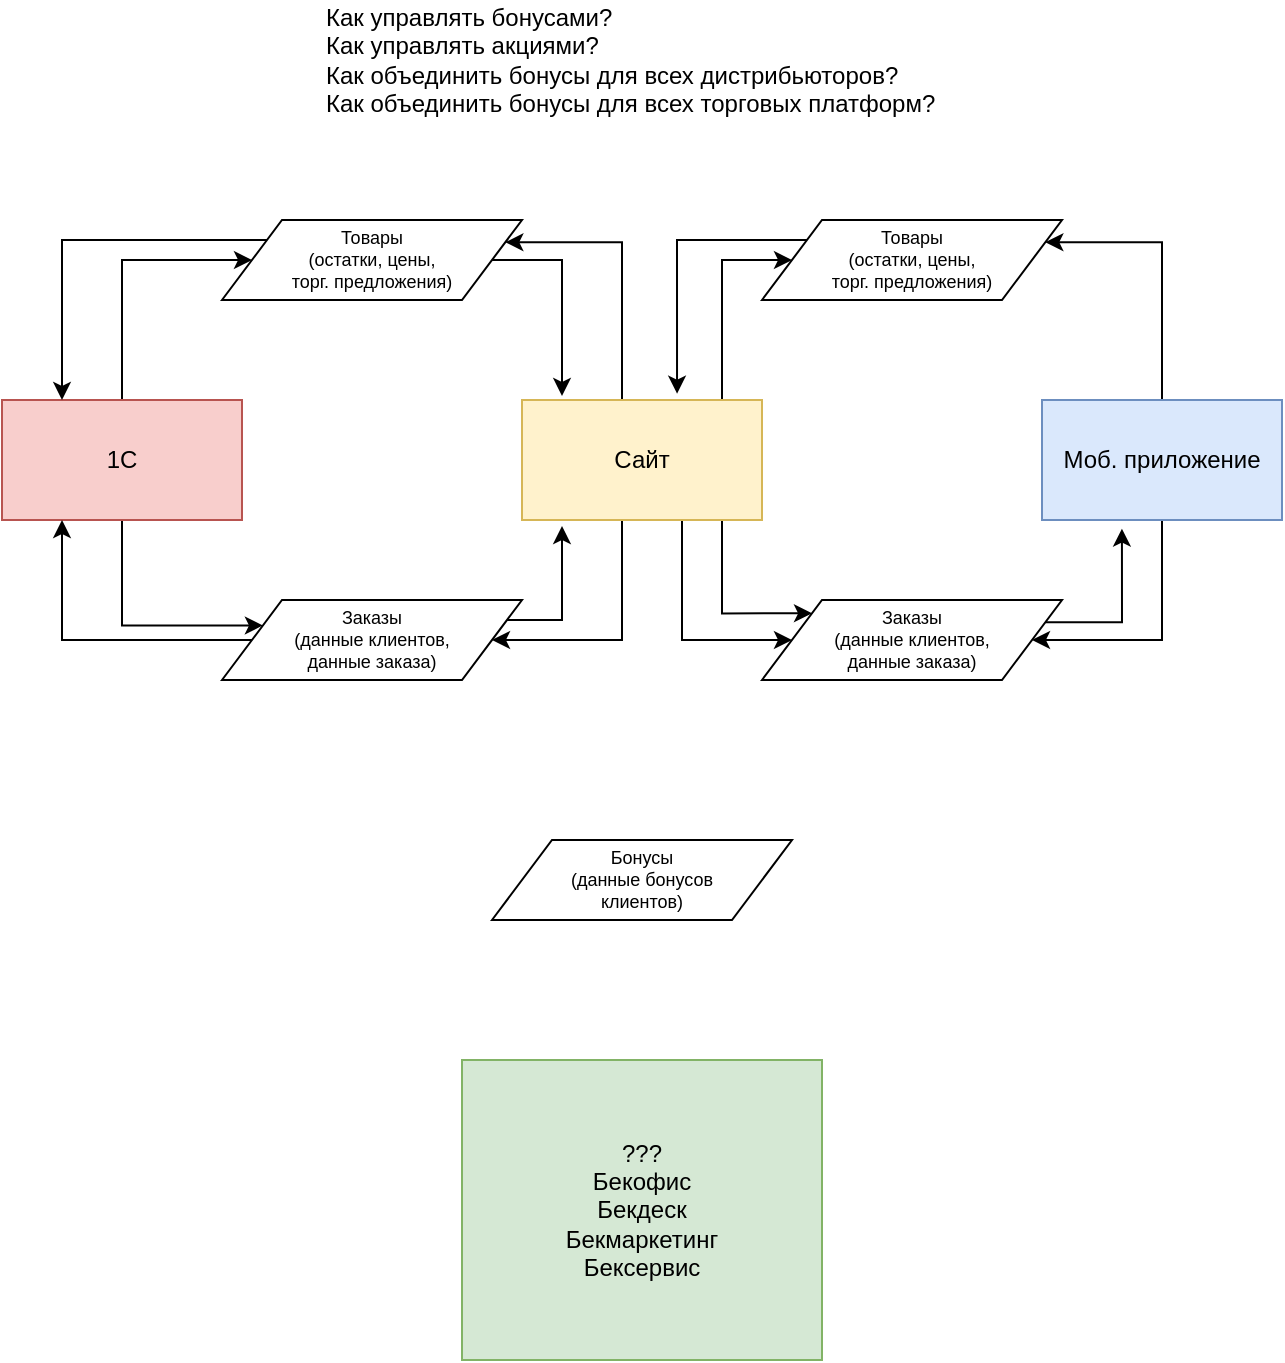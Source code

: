 <mxfile version="12.9.11" type="github">
  <diagram id="prtHgNgQTEPvFCAcTncT" name="Page-1">
    <mxGraphModel dx="1185" dy="1804" grid="1" gridSize="10" guides="1" tooltips="1" connect="1" arrows="1" fold="1" page="1" pageScale="1" pageWidth="827" pageHeight="1169" math="0" shadow="0">
      <root>
        <mxCell id="0" />
        <mxCell id="1" parent="0" />
        <mxCell id="5-2qtGXvS5xHU3MuhLib-24" value="" style="edgeStyle=orthogonalEdgeStyle;rounded=0;orthogonalLoop=1;jettySize=auto;html=1;fontSize=9;entryX=0;entryY=0.5;entryDx=0;entryDy=0;" edge="1" parent="1" source="5-2qtGXvS5xHU3MuhLib-1" target="5-2qtGXvS5xHU3MuhLib-8">
          <mxGeometry relative="1" as="geometry">
            <mxPoint x="200" y="40.0" as="targetPoint" />
            <Array as="points">
              <mxPoint x="200" y="50" />
            </Array>
          </mxGeometry>
        </mxCell>
        <mxCell id="5-2qtGXvS5xHU3MuhLib-26" value="" style="edgeStyle=orthogonalEdgeStyle;rounded=0;orthogonalLoop=1;jettySize=auto;html=1;fontSize=9;entryX=0;entryY=0.25;entryDx=0;entryDy=0;" edge="1" parent="1" source="5-2qtGXvS5xHU3MuhLib-1" target="5-2qtGXvS5xHU3MuhLib-9">
          <mxGeometry relative="1" as="geometry">
            <mxPoint x="200" y="260" as="targetPoint" />
            <Array as="points">
              <mxPoint x="200" y="233" />
            </Array>
          </mxGeometry>
        </mxCell>
        <mxCell id="5-2qtGXvS5xHU3MuhLib-1" value="1C" style="rounded=0;whiteSpace=wrap;html=1;fillColor=#f8cecc;strokeColor=#b85450;" vertex="1" parent="1">
          <mxGeometry x="140" y="120" width="120" height="60" as="geometry" />
        </mxCell>
        <mxCell id="5-2qtGXvS5xHU3MuhLib-16" value="" style="edgeStyle=orthogonalEdgeStyle;rounded=0;orthogonalLoop=1;jettySize=auto;html=1;fontSize=9;entryX=1;entryY=0.25;entryDx=0;entryDy=0;" edge="1" parent="1" source="5-2qtGXvS5xHU3MuhLib-3" target="5-2qtGXvS5xHU3MuhLib-8">
          <mxGeometry relative="1" as="geometry">
            <mxPoint x="440" y="30" as="targetPoint" />
            <Array as="points">
              <mxPoint x="450" y="41" />
            </Array>
          </mxGeometry>
        </mxCell>
        <mxCell id="5-2qtGXvS5xHU3MuhLib-32" value="" style="edgeStyle=orthogonalEdgeStyle;rounded=0;orthogonalLoop=1;jettySize=auto;html=1;fontSize=9;entryX=1;entryY=0.5;entryDx=0;entryDy=0;" edge="1" parent="1" source="5-2qtGXvS5xHU3MuhLib-3" target="5-2qtGXvS5xHU3MuhLib-9">
          <mxGeometry relative="1" as="geometry">
            <mxPoint x="450" y="260" as="targetPoint" />
            <Array as="points">
              <mxPoint x="450" y="240" />
            </Array>
          </mxGeometry>
        </mxCell>
        <mxCell id="5-2qtGXvS5xHU3MuhLib-46" value="" style="edgeStyle=orthogonalEdgeStyle;rounded=0;orthogonalLoop=1;jettySize=auto;html=1;fontSize=12;entryX=0;entryY=0.5;entryDx=0;entryDy=0;" edge="1" parent="1" source="5-2qtGXvS5xHU3MuhLib-3" target="5-2qtGXvS5xHU3MuhLib-34">
          <mxGeometry relative="1" as="geometry">
            <mxPoint x="540" y="50" as="targetPoint" />
            <Array as="points">
              <mxPoint x="500" y="50" />
            </Array>
          </mxGeometry>
        </mxCell>
        <mxCell id="5-2qtGXvS5xHU3MuhLib-48" value="" style="edgeStyle=orthogonalEdgeStyle;rounded=0;orthogonalLoop=1;jettySize=auto;html=1;fontSize=12;entryX=0;entryY=0;entryDx=0;entryDy=0;" edge="1" parent="1" source="5-2qtGXvS5xHU3MuhLib-3" target="5-2qtGXvS5xHU3MuhLib-35">
          <mxGeometry relative="1" as="geometry">
            <mxPoint x="460" y="260" as="targetPoint" />
            <Array as="points">
              <mxPoint x="500" y="227" />
            </Array>
          </mxGeometry>
        </mxCell>
        <mxCell id="5-2qtGXvS5xHU3MuhLib-50" value="" style="edgeStyle=orthogonalEdgeStyle;rounded=0;orthogonalLoop=1;jettySize=auto;html=1;fontSize=12;entryX=0;entryY=0.5;entryDx=0;entryDy=0;" edge="1" parent="1" source="5-2qtGXvS5xHU3MuhLib-3" target="5-2qtGXvS5xHU3MuhLib-35">
          <mxGeometry relative="1" as="geometry">
            <mxPoint x="460" y="260" as="targetPoint" />
            <Array as="points">
              <mxPoint x="480" y="240" />
            </Array>
          </mxGeometry>
        </mxCell>
        <mxCell id="5-2qtGXvS5xHU3MuhLib-3" value="Сайт" style="rounded=0;whiteSpace=wrap;html=1;fillColor=#fff2cc;strokeColor=#d6b656;" vertex="1" parent="1">
          <mxGeometry x="400" y="120" width="120" height="60" as="geometry" />
        </mxCell>
        <mxCell id="5-2qtGXvS5xHU3MuhLib-38" value="" style="edgeStyle=orthogonalEdgeStyle;rounded=0;orthogonalLoop=1;jettySize=auto;html=1;fontSize=12;entryX=1;entryY=0.5;entryDx=0;entryDy=0;" edge="1" parent="1" source="5-2qtGXvS5xHU3MuhLib-4" target="5-2qtGXvS5xHU3MuhLib-35">
          <mxGeometry relative="1" as="geometry">
            <mxPoint x="720" y="260" as="targetPoint" />
            <Array as="points">
              <mxPoint x="720" y="240" />
            </Array>
          </mxGeometry>
        </mxCell>
        <mxCell id="5-2qtGXvS5xHU3MuhLib-42" value="" style="edgeStyle=orthogonalEdgeStyle;rounded=0;orthogonalLoop=1;jettySize=auto;html=1;fontSize=12;entryX=1;entryY=0.25;entryDx=0;entryDy=0;" edge="1" parent="1" source="5-2qtGXvS5xHU3MuhLib-4" target="5-2qtGXvS5xHU3MuhLib-34">
          <mxGeometry relative="1" as="geometry">
            <mxPoint x="720" y="40.0" as="targetPoint" />
            <Array as="points">
              <mxPoint x="720" y="41" />
            </Array>
          </mxGeometry>
        </mxCell>
        <mxCell id="5-2qtGXvS5xHU3MuhLib-4" value="Моб. приложение" style="rounded=0;whiteSpace=wrap;html=1;fillColor=#dae8fc;strokeColor=#6c8ebf;" vertex="1" parent="1">
          <mxGeometry x="660" y="120" width="120" height="60" as="geometry" />
        </mxCell>
        <mxCell id="5-2qtGXvS5xHU3MuhLib-6" value="&lt;div&gt;&lt;span&gt;Как управлять бонусами?&lt;/span&gt;&lt;/div&gt;Как управлять акциями?&lt;br&gt;Как объединить бонусы для всех дистрибьюторов?&lt;br&gt;Как объединить бонусы для всех торговых платформ?" style="text;html=1;align=left;verticalAlign=middle;resizable=0;points=[];autosize=1;" vertex="1" parent="1">
          <mxGeometry x="300" y="-80" width="320" height="60" as="geometry" />
        </mxCell>
        <mxCell id="5-2qtGXvS5xHU3MuhLib-18" value="" style="edgeStyle=orthogonalEdgeStyle;rounded=0;orthogonalLoop=1;jettySize=auto;html=1;fontSize=9;" edge="1" parent="1" source="5-2qtGXvS5xHU3MuhLib-8">
          <mxGeometry relative="1" as="geometry">
            <mxPoint x="420" y="118" as="targetPoint" />
            <Array as="points">
              <mxPoint x="420" y="50" />
            </Array>
          </mxGeometry>
        </mxCell>
        <mxCell id="5-2qtGXvS5xHU3MuhLib-20" value="" style="edgeStyle=orthogonalEdgeStyle;rounded=0;orthogonalLoop=1;jettySize=auto;html=1;fontSize=9;entryX=0.25;entryY=0;entryDx=0;entryDy=0;" edge="1" parent="1" source="5-2qtGXvS5xHU3MuhLib-8" target="5-2qtGXvS5xHU3MuhLib-1">
          <mxGeometry relative="1" as="geometry">
            <mxPoint x="155" y="50.0" as="targetPoint" />
            <Array as="points">
              <mxPoint x="170" y="40" />
            </Array>
          </mxGeometry>
        </mxCell>
        <mxCell id="5-2qtGXvS5xHU3MuhLib-8" value="&lt;span&gt;Товары &lt;br&gt;(остатки, цены, &lt;br&gt;торг. предложения)&lt;/span&gt;" style="shape=parallelogram;perimeter=parallelogramPerimeter;whiteSpace=wrap;html=1;fontSize=9;" vertex="1" parent="1">
          <mxGeometry x="250" y="30" width="150" height="40" as="geometry" />
        </mxCell>
        <mxCell id="5-2qtGXvS5xHU3MuhLib-28" value="" style="edgeStyle=orthogonalEdgeStyle;rounded=0;orthogonalLoop=1;jettySize=auto;html=1;fontSize=9;entryX=0.25;entryY=1;entryDx=0;entryDy=0;" edge="1" parent="1" source="5-2qtGXvS5xHU3MuhLib-9" target="5-2qtGXvS5xHU3MuhLib-1">
          <mxGeometry relative="1" as="geometry">
            <mxPoint x="170" y="190" as="targetPoint" />
            <Array as="points">
              <mxPoint x="170" y="240" />
            </Array>
          </mxGeometry>
        </mxCell>
        <mxCell id="5-2qtGXvS5xHU3MuhLib-30" value="" style="edgeStyle=orthogonalEdgeStyle;rounded=0;orthogonalLoop=1;jettySize=auto;html=1;fontSize=9;" edge="1" parent="1" source="5-2qtGXvS5xHU3MuhLib-9">
          <mxGeometry relative="1" as="geometry">
            <mxPoint x="420" y="183" as="targetPoint" />
            <Array as="points">
              <mxPoint x="325" y="230" />
              <mxPoint x="431" y="230" />
            </Array>
          </mxGeometry>
        </mxCell>
        <mxCell id="5-2qtGXvS5xHU3MuhLib-9" value="&lt;span&gt;Заказы &lt;br&gt;(данные клиентов, &lt;br&gt;данные заказа)&lt;/span&gt;" style="shape=parallelogram;perimeter=parallelogramPerimeter;whiteSpace=wrap;html=1;fontSize=9;" vertex="1" parent="1">
          <mxGeometry x="250" y="220" width="150" height="40" as="geometry" />
        </mxCell>
        <mxCell id="5-2qtGXvS5xHU3MuhLib-33" value="???&lt;br style=&quot;font-size: 12px;&quot;&gt;Бекофис&lt;br style=&quot;font-size: 12px;&quot;&gt;Бекдеск&lt;br style=&quot;font-size: 12px;&quot;&gt;Бекмаркетинг&lt;br style=&quot;font-size: 12px;&quot;&gt;Бексервис" style="rounded=0;whiteSpace=wrap;html=1;fontSize=12;fillColor=#d5e8d4;strokeColor=#82b366;" vertex="1" parent="1">
          <mxGeometry x="370" y="450" width="180" height="150" as="geometry" />
        </mxCell>
        <mxCell id="5-2qtGXvS5xHU3MuhLib-44" value="" style="edgeStyle=orthogonalEdgeStyle;rounded=0;orthogonalLoop=1;jettySize=auto;html=1;fontSize=12;entryX=0.646;entryY=-0.053;entryDx=0;entryDy=0;entryPerimeter=0;" edge="1" parent="1" target="5-2qtGXvS5xHU3MuhLib-3">
          <mxGeometry relative="1" as="geometry">
            <mxPoint x="595" y="40" as="sourcePoint" />
            <mxPoint x="432.5" y="40.0" as="targetPoint" />
            <Array as="points">
              <mxPoint x="478" y="40" />
            </Array>
          </mxGeometry>
        </mxCell>
        <mxCell id="5-2qtGXvS5xHU3MuhLib-34" value="&lt;span&gt;Товары &lt;br&gt;(остатки, цены, &lt;br&gt;торг. предложения)&lt;/span&gt;" style="shape=parallelogram;perimeter=parallelogramPerimeter;whiteSpace=wrap;html=1;fontSize=9;" vertex="1" parent="1">
          <mxGeometry x="520" y="30" width="150" height="40" as="geometry" />
        </mxCell>
        <mxCell id="5-2qtGXvS5xHU3MuhLib-40" value="" style="edgeStyle=orthogonalEdgeStyle;rounded=0;orthogonalLoop=1;jettySize=auto;html=1;fontSize=12;entryX=0.333;entryY=1.072;entryDx=0;entryDy=0;entryPerimeter=0;exitX=1;exitY=0.25;exitDx=0;exitDy=0;" edge="1" parent="1" source="5-2qtGXvS5xHU3MuhLib-35" target="5-2qtGXvS5xHU3MuhLib-4">
          <mxGeometry relative="1" as="geometry">
            <mxPoint x="765" y="240.0" as="targetPoint" />
            <Array as="points">
              <mxPoint x="700" y="231" />
            </Array>
          </mxGeometry>
        </mxCell>
        <mxCell id="5-2qtGXvS5xHU3MuhLib-35" value="&lt;span&gt;Заказы &lt;br&gt;(данные клиентов, &lt;br&gt;данные заказа)&lt;/span&gt;" style="shape=parallelogram;perimeter=parallelogramPerimeter;whiteSpace=wrap;html=1;fontSize=9;" vertex="1" parent="1">
          <mxGeometry x="520" y="220" width="150" height="40" as="geometry" />
        </mxCell>
        <mxCell id="5-2qtGXvS5xHU3MuhLib-36" value="&lt;span&gt;Бонусы&lt;br&gt;(данные бонусов &lt;br&gt;клиентов)&lt;/span&gt;" style="shape=parallelogram;perimeter=parallelogramPerimeter;whiteSpace=wrap;html=1;fontSize=9;" vertex="1" parent="1">
          <mxGeometry x="385" y="340" width="150" height="40" as="geometry" />
        </mxCell>
      </root>
    </mxGraphModel>
  </diagram>
</mxfile>
